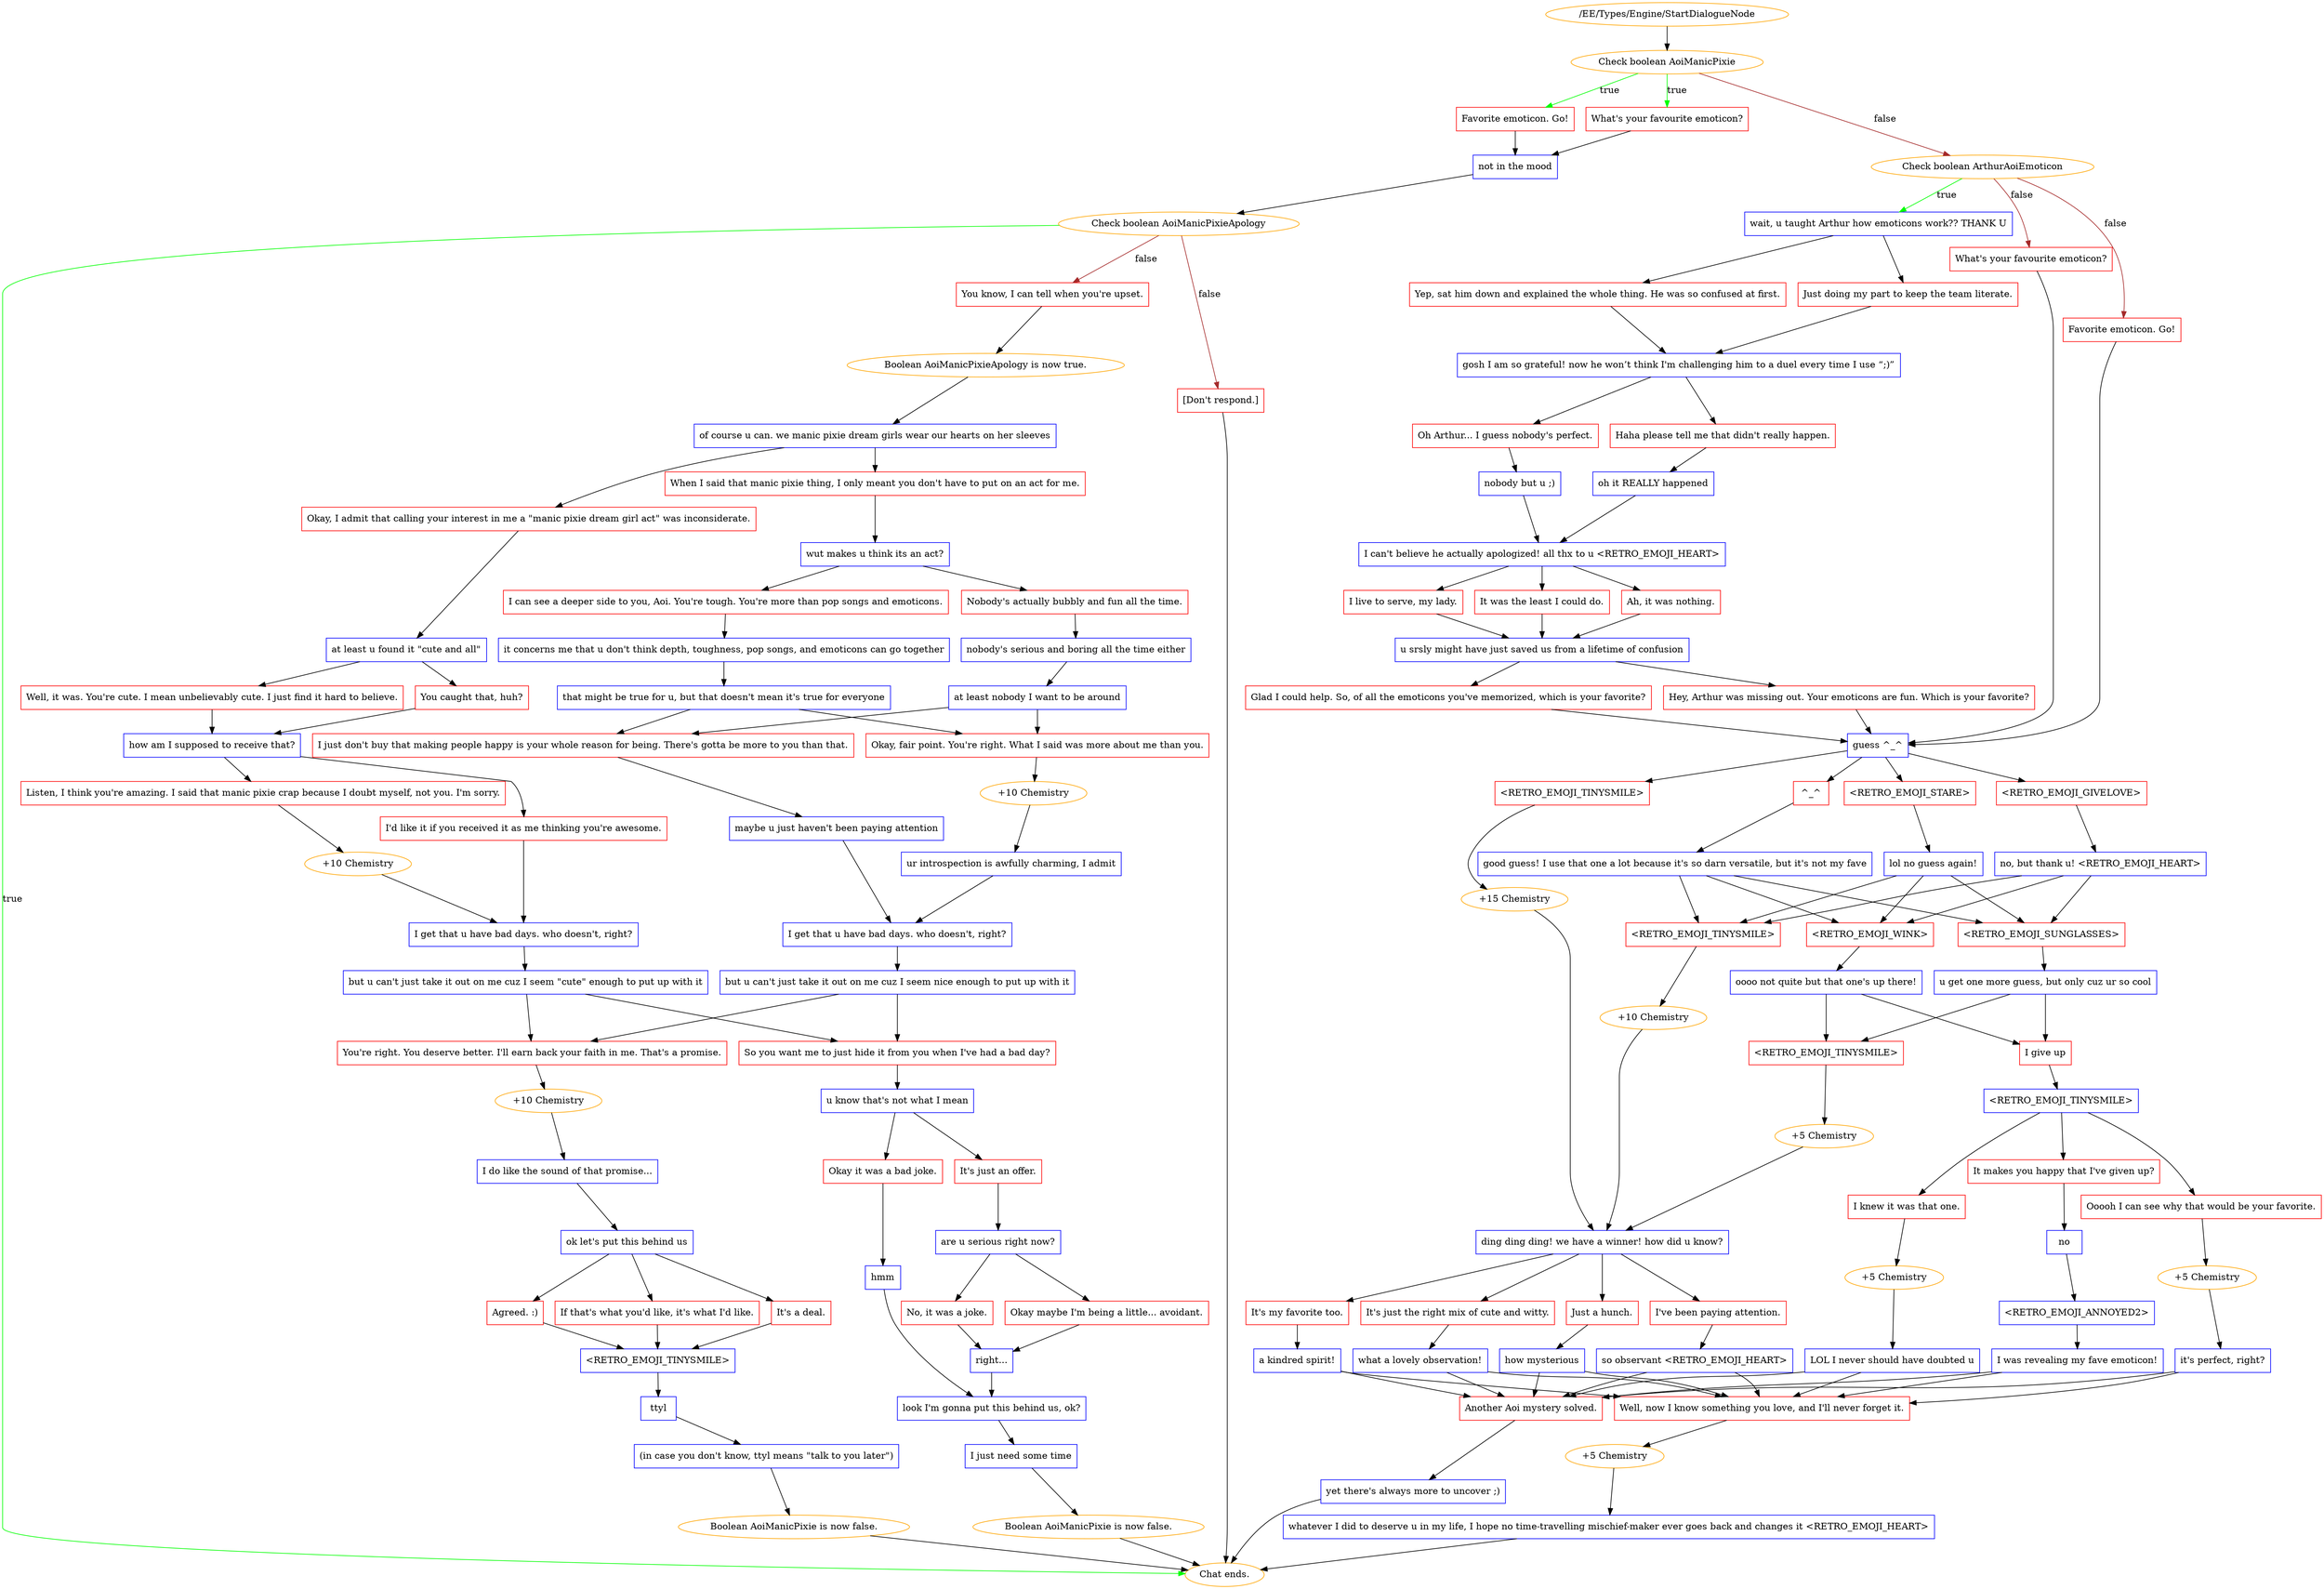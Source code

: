 digraph {
	1832 [label="/EE/Types/Engine/StartDialogueNode",color=orange];
		1832 -> 1860;
	1860 [label="Check boolean AoiManicPixie",color=orange];
		1860 -> 1891 [label=true,color=green];
		1860 -> 1892 [label=true,color=green];
		1860 -> 1898 [label=false,color=brown];
	1891 [label="What's your favourite emoticon?",shape=box,color=red];
		1891 -> 1893;
	1892 [label="Favorite emoticon. Go!",shape=box,color=red];
		1892 -> 1893;
	1898 [label="Check boolean ArthurAoiEmoticon",color=orange];
		1898 -> 1895 [label=true,color=green];
		1898 -> 1896 [label=false,color=brown];
		1898 -> 1897 [label=false,color=brown];
	1893 [label="not in the mood",shape=box,color=blue];
		1893 -> 1858;
	1895 [label="wait, u taught Arthur how emoticons work?? THANK U",shape=box,color=blue];
		1895 -> 1899;
		1895 -> 1900;
	1896 [label="What's your favourite emoticon?",shape=box,color=red];
		1896 -> 1913;
	1897 [label="Favorite emoticon. Go!",shape=box,color=red];
		1897 -> 1913;
	1858 [label="Check boolean AoiManicPixieApology",color=orange];
		1858 -> "Chat ends." [label=true,color=green];
		1858 -> 1856 [label=false,color=brown];
		1858 -> 1841 [label=false,color=brown];
	1899 [label="Yep, sat him down and explained the whole thing. He was so confused at first.",shape=box,color=red];
		1899 -> 1901;
	1900 [label="Just doing my part to keep the team literate.",shape=box,color=red];
		1900 -> 1901;
	1913 [label="guess ^_^",shape=box,color=blue];
		1913 -> 1914;
		1913 -> 1915;
		1913 -> 1916;
		1913 -> 1917;
	"Chat ends." [color=orange];
	1856 [label="You know, I can tell when you're upset.",shape=box,color=red];
		1856 -> 1843;
	1841 [label="[Don't respond.]",shape=box,color=red];
		1841 -> "Chat ends.";
	1901 [label="gosh I am so grateful! now he won’t think I'm challenging him to a duel every time I use “;)”",shape=box,color=blue];
		1901 -> 1902;
		1901 -> 1903;
	1914 [label="<RETRO_EMOJI_GIVELOVE>",shape=box,color=red];
		1914 -> 1918;
	1915 [label="^_^",shape=box,color=red];
		1915 -> 1919;
	1916 [label="<RETRO_EMOJI_STARE>",shape=box,color=red];
		1916 -> 1920;
	1917 [label="<RETRO_EMOJI_TINYSMILE>",shape=box,color=red];
		1917 -> 1921;
	1843 [label="Boolean AoiManicPixieApology is now true.",color=orange];
		1843 -> 1844;
	"Chat ends." [color=orange];
	1902 [label="Haha please tell me that didn't really happen.",shape=box,color=red];
		1902 -> 1904;
	1903 [label="Oh Arthur... I guess nobody's perfect.",shape=box,color=red];
		1903 -> 1905;
	1918 [label="no, but thank u! <RETRO_EMOJI_HEART>",shape=box,color=blue];
		1918 -> 1922;
		1918 -> 1923;
		1918 -> 1924;
	1919 [label="good guess! I use that one a lot because it's so darn versatile, but it's not my fave",shape=box,color=blue];
		1919 -> 1922;
		1919 -> 1923;
		1919 -> 1924;
	1920 [label="lol no guess again!",shape=box,color=blue];
		1920 -> 1922;
		1920 -> 1923;
		1920 -> 1924;
	1921 [label="+15 Chemistry",color=orange];
		1921 -> 1931;
	1844 [label="of course u can. we manic pixie dream girls wear our hearts on her sleeves",shape=box,color=blue];
		1844 -> 1845;
		1844 -> 1846;
	1904 [label="oh it REALLY happened",shape=box,color=blue];
		1904 -> 1906;
	1905 [label="nobody but u ;)",shape=box,color=blue];
		1905 -> 1906;
	1922 [label="<RETRO_EMOJI_WINK>",shape=box,color=red];
		1922 -> 1925;
	1923 [label="<RETRO_EMOJI_SUNGLASSES>",shape=box,color=red];
		1923 -> 1926;
	1924 [label="<RETRO_EMOJI_TINYSMILE>",shape=box,color=red];
		1924 -> 1927;
	1931 [label="ding ding ding! we have a winner! how did u know?",shape=box,color=blue];
		1931 -> 1943;
		1931 -> 1944;
		1931 -> 1945;
		1931 -> 1946;
	1845 [label="Okay, I admit that calling your interest in me a \"manic pixie dream girl act\" was inconsiderate.",shape=box,color=red];
		1845 -> 1847;
	1846 [label="When I said that manic pixie thing, I only meant you don't have to put on an act for me.",shape=box,color=red];
		1846 -> 1833;
	1906 [label="I can't believe he actually apologized! all thx to u <RETRO_EMOJI_HEART>",shape=box,color=blue];
		1906 -> 1907;
		1906 -> 1908;
		1906 -> 1909;
	1925 [label="oooo not quite but that one's up there!",shape=box,color=blue];
		1925 -> 1928;
		1925 -> 1929;
	1926 [label="u get one more guess, but only cuz ur so cool",shape=box,color=blue];
		1926 -> 1928;
		1926 -> 1929;
	1927 [label="+10 Chemistry",color=orange];
		1927 -> 1931;
	1943 [label="It's my favorite too.",shape=box,color=red];
		1943 -> 1947;
	1944 [label="It's just the right mix of cute and witty.",shape=box,color=red];
		1944 -> 1948;
	1945 [label="Just a hunch.",shape=box,color=red];
		1945 -> 1949;
	1946 [label="I've been paying attention.",shape=box,color=red];
		1946 -> 1950;
	1847 [label="at least u found it \"cute and all\"",shape=box,color=blue];
		1847 -> 1848;
		1847 -> 1849;
	1833 [label="wut makes u think its an act?",shape=box,color=blue];
		1833 -> 1852;
		1833 -> 1851;
	1907 [label="Ah, it was nothing.",shape=box,color=red];
		1907 -> 1910;
	1908 [label="I live to serve, my lady.",shape=box,color=red];
		1908 -> 1910;
	1909 [label="It was the least I could do.",shape=box,color=red];
		1909 -> 1910;
	1928 [label="I give up",shape=box,color=red];
		1928 -> 1932;
	1929 [label="<RETRO_EMOJI_TINYSMILE>",shape=box,color=red];
		1929 -> 1930;
	1947 [label="a kindred spirit!",shape=box,color=blue];
		1947 -> 1951;
		1947 -> 1952;
	1948 [label="what a lovely observation!",shape=box,color=blue];
		1948 -> 1951;
		1948 -> 1952;
	1949 [label="how mysterious",shape=box,color=blue];
		1949 -> 1951;
		1949 -> 1952;
	1950 [label="so observant <RETRO_EMOJI_HEART>",shape=box,color=blue];
		1950 -> 1951;
		1950 -> 1952;
	1848 [label="Well, it was. You're cute. I mean unbelievably cute. I just find it hard to believe.",shape=box,color=red];
		1848 -> 1850;
	1849 [label="You caught that, huh?",shape=box,color=red];
		1849 -> 1850;
	1852 [label="Nobody's actually bubbly and fun all the time.",shape=box,color=red];
		1852 -> 1834;
	1851 [label="I can see a deeper side to you, Aoi. You're tough. You're more than pop songs and emoticons.",shape=box,color=red];
		1851 -> 1835;
	1910 [label="u srsly might have just saved us from a lifetime of confusion",shape=box,color=blue];
		1910 -> 1911;
		1910 -> 1912;
	1932 [label="<RETRO_EMOJI_TINYSMILE>",shape=box,color=blue];
		1932 -> 1933;
		1932 -> 1934;
		1932 -> 1935;
	1930 [label="+5 Chemistry",color=orange];
		1930 -> 1931;
	1951 [label="Well, now I know something you love, and I'll never forget it.",shape=box,color=red];
		1951 -> 1954;
	1952 [label="Another Aoi mystery solved.",shape=box,color=red];
		1952 -> 1957;
	1850 [label="how am I supposed to receive that?",shape=box,color=blue];
		1850 -> 1836;
		1850 -> 1837;
	1834 [label="nobody's serious and boring all the time either",shape=box,color=blue];
		1834 -> 1840;
	1835 [label="it concerns me that u don't think depth, toughness, pop songs, and emoticons can go together",shape=box,color=blue];
		1835 -> 1890;
	1911 [label="Glad I could help. So, of all the emoticons you've memorized, which is your favorite?",shape=box,color=red];
		1911 -> 1913;
	1912 [label="Hey, Arthur was missing out. Your emoticons are fun. Which is your favorite?",shape=box,color=red];
		1912 -> 1913;
	1933 [label="Ooooh I can see why that would be your favorite.",shape=box,color=red];
		1933 -> 1936;
	1934 [label="It makes you happy that I've given up?",shape=box,color=red];
		1934 -> 1940;
	1935 [label="I knew it was that one.",shape=box,color=red];
		1935 -> 1938;
	1954 [label="+5 Chemistry",color=orange];
		1954 -> 1955;
	1957 [label="yet there's always more to uncover ;)",shape=box,color=blue];
		1957 -> "Chat ends.";
	1836 [label="Listen, I think you're amazing. I said that manic pixie crap because I doubt myself, not you. I'm sorry.",shape=box,color=red];
		1836 -> 1838;
	1837 [label="I'd like it if you received it as me thinking you're awesome.",shape=box,color=red];
		1837 -> 1888;
	1840 [label="at least nobody I want to be around",shape=box,color=blue];
		1840 -> 1839;
		1840 -> 1889;
	1890 [label="that might be true for u, but that doesn't mean it's true for everyone",shape=box,color=blue];
		1890 -> 1889;
		1890 -> 1839;
	1936 [label="+5 Chemistry",color=orange];
		1936 -> 1937;
	1940 [label="no",shape=box,color=blue];
		1940 -> 1941;
	1938 [label="+5 Chemistry",color=orange];
		1938 -> 1939;
	1955 [label="whatever I did to deserve u in my life, I hope no time-travelling mischief-maker ever goes back and changes it <RETRO_EMOJI_HEART>",shape=box,color=blue];
		1955 -> "Chat ends.";
	"Chat ends." [color=orange];
	1838 [label="+10 Chemistry",color=orange];
		1838 -> 1888;
	1888 [label="I get that u have bad days. who doesn't, right?",shape=box,color=blue];
		1888 -> 1887;
	1839 [label="I just don't buy that making people happy is your whole reason for being. There's gotta be more to you than that.",shape=box,color=red];
		1839 -> 1886;
	1889 [label="Okay, fair point. You're right. What I said was more about me than you.",shape=box,color=red];
		1889 -> 1885;
	1937 [label="it's perfect, right?",shape=box,color=blue];
		1937 -> 1951;
		1937 -> 1952;
	1941 [label="<RETRO_EMOJI_ANNOYED2>",shape=box,color=blue];
		1941 -> 1942;
	1939 [label="LOL I never should have doubted u",shape=box,color=blue];
		1939 -> 1951;
		1939 -> 1952;
	"Chat ends." [color=orange];
	1887 [label="but u can't just take it out on me cuz I seem \"cute\" enough to put up with it",shape=box,color=blue];
		1887 -> 1881;
		1887 -> 1880;
	1886 [label="maybe u just haven't been paying attention",shape=box,color=blue];
		1886 -> 1883;
	1885 [label="+10 Chemistry",color=orange];
		1885 -> 1884;
	1942 [label="I was revealing my fave emoticon!",shape=box,color=blue];
		1942 -> 1951;
		1942 -> 1952;
	1881 [label="You're right. You deserve better. I'll earn back your faith in me. That's a promise.",shape=box,color=red];
		1881 -> 1879;
	1880 [label="So you want me to just hide it from you when I've had a bad day?",shape=box,color=red];
		1880 -> 1878;
	1883 [label="I get that u have bad days. who doesn't, right?",shape=box,color=blue];
		1883 -> 1882;
	1884 [label="ur introspection is awfully charming, I admit",shape=box,color=blue];
		1884 -> 1883;
	1879 [label="+10 Chemistry",color=orange];
		1879 -> 1875;
	1878 [label="u know that's not what I mean",shape=box,color=blue];
		1878 -> 1877;
		1878 -> 1876;
	1882 [label="but u can't just take it out on me cuz I seem nice enough to put up with it",shape=box,color=blue];
		1882 -> 1881;
		1882 -> 1880;
	1875 [label="I do like the sound of that promise...",shape=box,color=blue];
		1875 -> 1874;
	1877 [label="It's just an offer.",shape=box,color=red];
		1877 -> 1867;
	1876 [label="Okay it was a bad joke.",shape=box,color=red];
		1876 -> 1866;
	1874 [label="ok let's put this behind us",shape=box,color=blue];
		1874 -> 1873;
		1874 -> 1872;
		1874 -> 1871;
	1867 [label="are u serious right now?",shape=box,color=blue];
		1867 -> 1865;
		1867 -> 1864;
	1866 [label="hmm",shape=box,color=blue];
		1866 -> 1861;
	1873 [label="It's a deal.",shape=box,color=red];
		1873 -> 1870;
	1872 [label="Agreed. :)",shape=box,color=red];
		1872 -> 1870;
	1871 [label="If that's what you'd like, it's what I'd like.",shape=box,color=red];
		1871 -> 1870;
	1865 [label="Okay maybe I'm being a little... avoidant.",shape=box,color=red];
		1865 -> 1863;
	1864 [label="No, it was a joke.",shape=box,color=red];
		1864 -> 1863;
	1861 [label="look I'm gonna put this behind us, ok?",shape=box,color=blue];
		1861 -> 1862;
	1870 [label="<RETRO_EMOJI_TINYSMILE>",shape=box,color=blue];
		1870 -> 1869;
	1863 [label="right...",shape=box,color=blue];
		1863 -> 1861;
	1862 [label="I just need some time",shape=box,color=blue];
		1862 -> 1859;
	1869 [label="ttyl",shape=box,color=blue];
		1869 -> 1868;
	1859 [label="Boolean AoiManicPixie is now false.",color=orange];
		1859 -> "Chat ends.";
	1868 [label="(in case you don't know, ttyl means \"talk to you later\")",shape=box,color=blue];
		1868 -> 1853;
	"Chat ends." [color=orange];
	1853 [label="Boolean AoiManicPixie is now false.",color=orange];
		1853 -> "Chat ends.";
	"Chat ends." [color=orange];
}